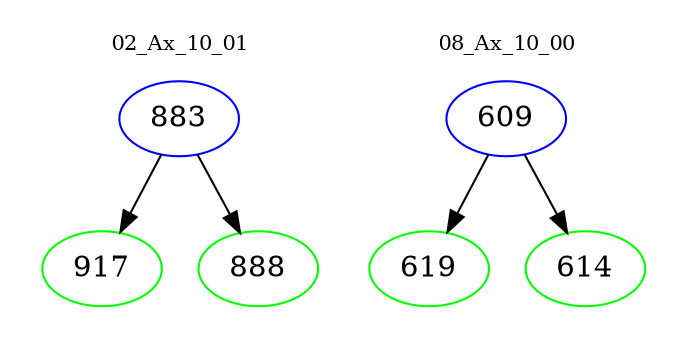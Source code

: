 digraph{
subgraph cluster_0 {
color = white
label = "02_Ax_10_01";
fontsize=10;
T0_883 [label="883", color="blue"]
T0_883 -> T0_917 [color="black"]
T0_917 [label="917", color="green"]
T0_883 -> T0_888 [color="black"]
T0_888 [label="888", color="green"]
}
subgraph cluster_1 {
color = white
label = "08_Ax_10_00";
fontsize=10;
T1_609 [label="609", color="blue"]
T1_609 -> T1_619 [color="black"]
T1_619 [label="619", color="green"]
T1_609 -> T1_614 [color="black"]
T1_614 [label="614", color="green"]
}
}
